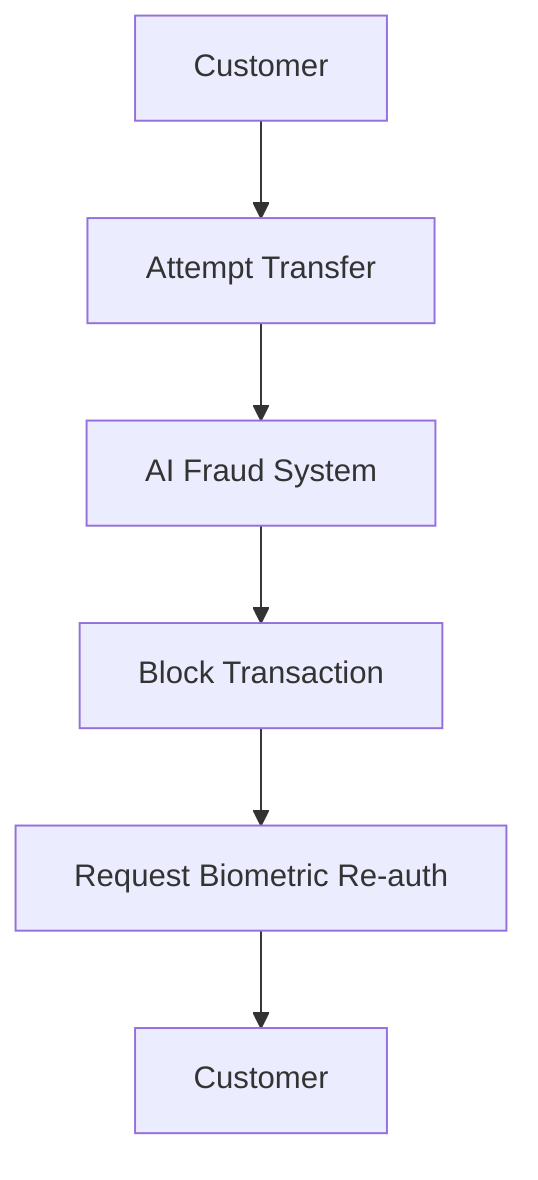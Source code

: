 flowchart TD
A[Customer] --> B[Attempt Transfer]
B --> C[AI Fraud System]
C --> D[Block Transaction]
D --> E[Request Biometric Re-auth]
E --> F[Customer]